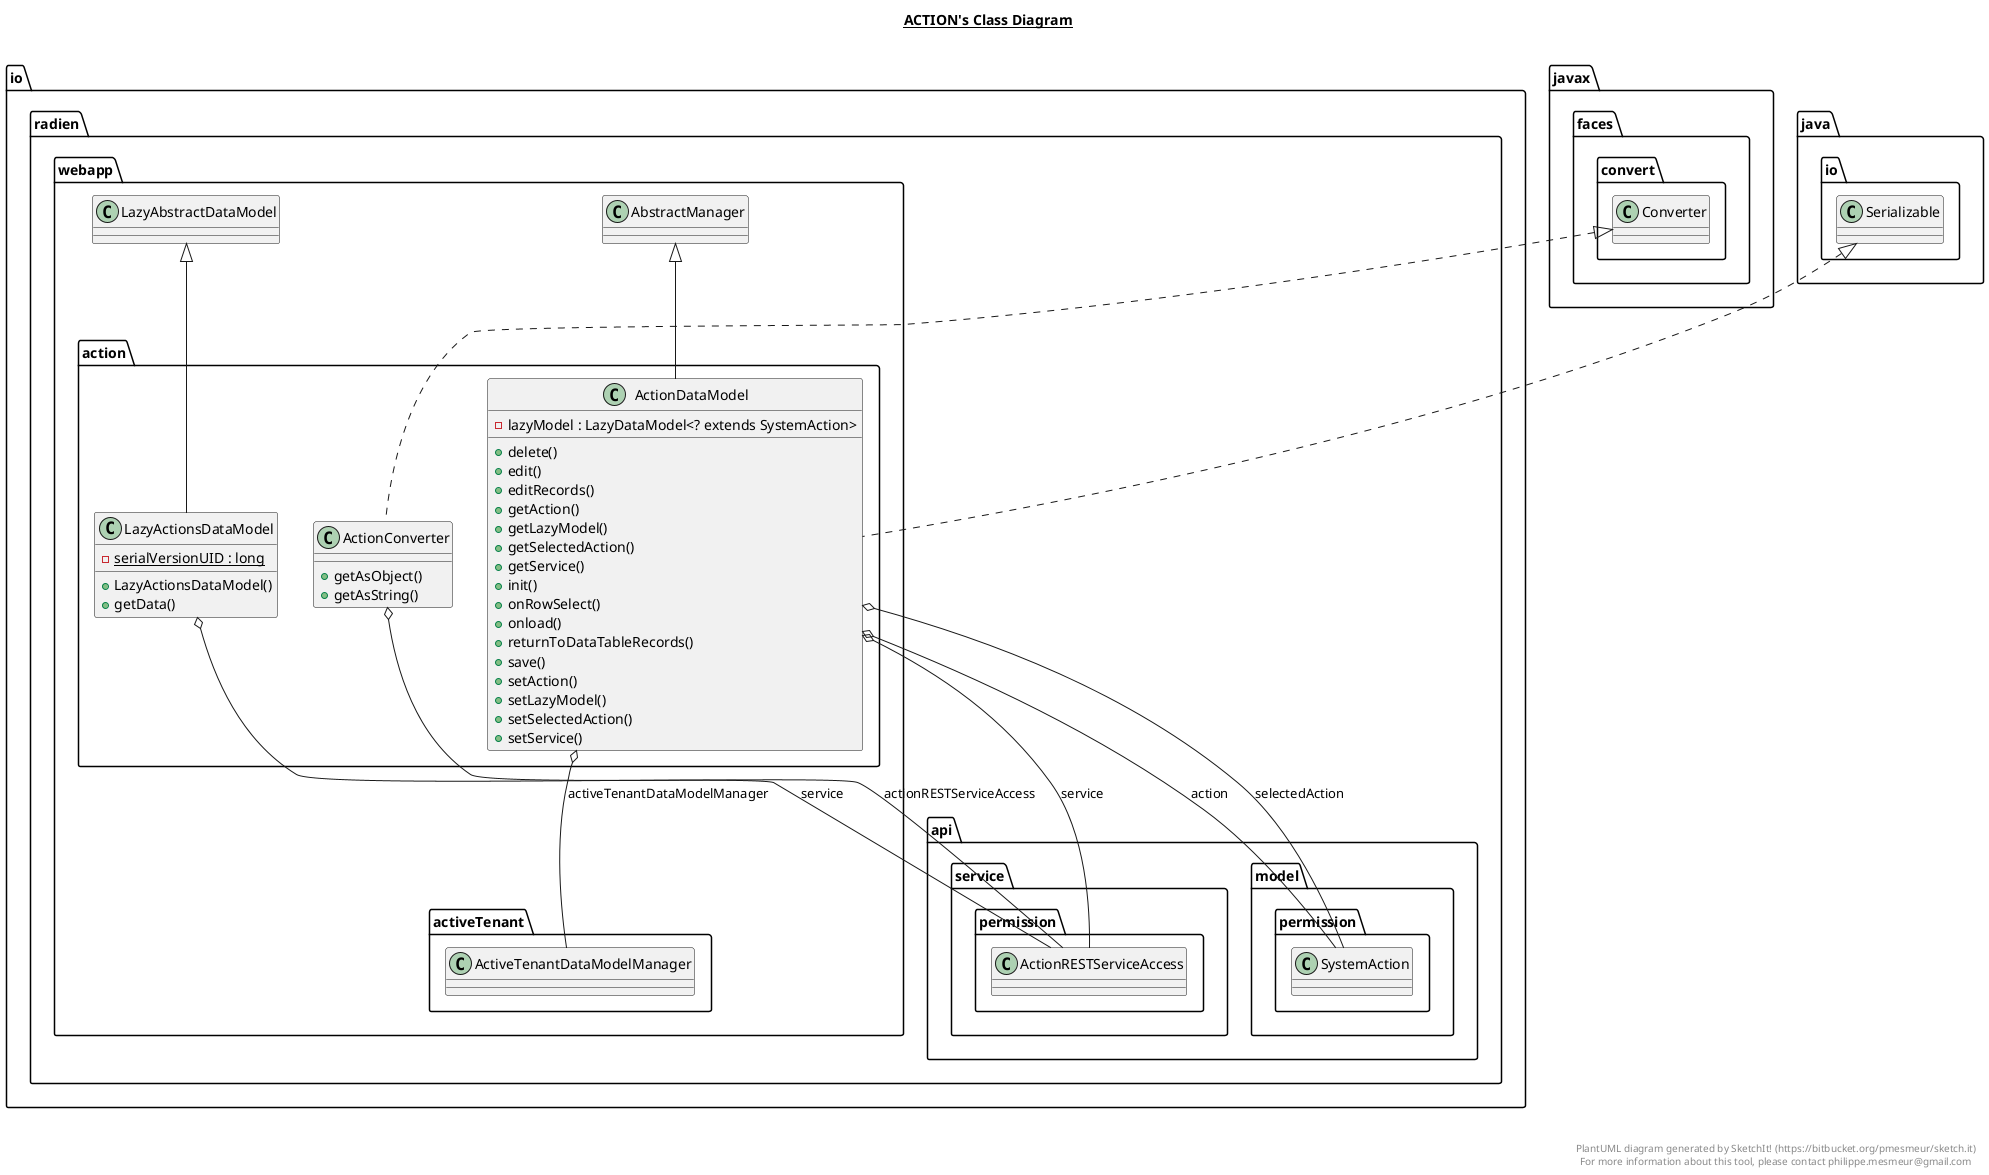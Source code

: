 @startuml

title __ACTION's Class Diagram__\n

  namespace io.radien.webapp {
    namespace action {
      class io.radien.webapp.action.ActionConverter {
          + getAsObject()
          + getAsString()
      }
    }
  }
  

  namespace io.radien.webapp {
    namespace action {
      class io.radien.webapp.action.ActionDataModel {
          - lazyModel : LazyDataModel<? extends SystemAction>
          + delete()
          + edit()
          + editRecords()
          + getAction()
          + getLazyModel()
          + getSelectedAction()
          + getService()
          + init()
          + onRowSelect()
          + onload()
          + returnToDataTableRecords()
          + save()
          + setAction()
          + setLazyModel()
          + setSelectedAction()
          + setService()
      }
    }
  }
  

  namespace io.radien.webapp {
    namespace action {
      class io.radien.webapp.action.LazyActionsDataModel {
          {static} - serialVersionUID : long
          + LazyActionsDataModel()
          + getData()
      }
    }
  }
  

  io.radien.webapp.action.ActionConverter .up.|> javax.faces.convert.Converter
  io.radien.webapp.action.ActionConverter o-- io.radien.api.service.permission.ActionRESTServiceAccess : actionRESTServiceAccess
  io.radien.webapp.action.ActionDataModel .up.|> java.io.Serializable
  io.radien.webapp.action.ActionDataModel -up-|> io.radien.webapp.AbstractManager
  io.radien.webapp.action.ActionDataModel o-- io.radien.api.model.permission.SystemAction : action
  io.radien.webapp.action.ActionDataModel o-- io.radien.webapp.activeTenant.ActiveTenantDataModelManager : activeTenantDataModelManager
  io.radien.webapp.action.ActionDataModel o-- io.radien.api.model.permission.SystemAction : selectedAction
  io.radien.webapp.action.ActionDataModel o-- io.radien.api.service.permission.ActionRESTServiceAccess : service
  io.radien.webapp.action.LazyActionsDataModel -up-|> io.radien.webapp.LazyAbstractDataModel
  io.radien.webapp.action.LazyActionsDataModel o-- io.radien.api.service.permission.ActionRESTServiceAccess : service


right footer


PlantUML diagram generated by SketchIt! (https://bitbucket.org/pmesmeur/sketch.it)
For more information about this tool, please contact philippe.mesmeur@gmail.com
endfooter

@enduml
